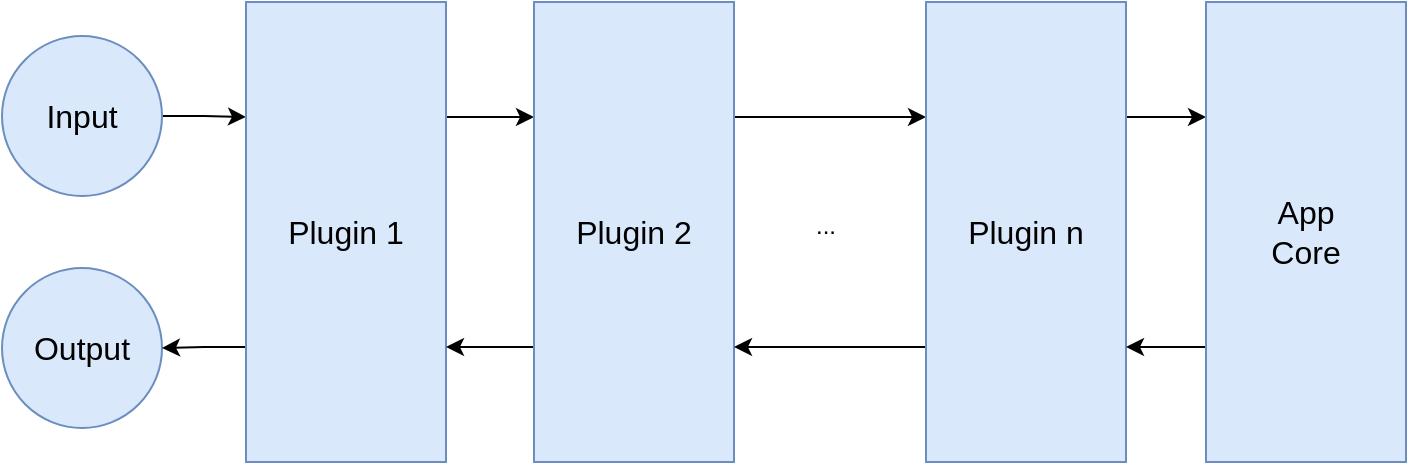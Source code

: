 <mxfile version="21.0.6" type="github"><diagram name="第 1 页" id="EXrj8rtqfjivyeg-g0pU"><mxGraphModel dx="1195" dy="690" grid="1" gridSize="10" guides="1" tooltips="1" connect="1" arrows="1" fold="1" page="1" pageScale="1" pageWidth="827" pageHeight="1169" math="0" shadow="0"><root><mxCell id="0"/><mxCell id="1" parent="0"/><mxCell id="PBQG2twXQarQJEHelfz2-12" style="edgeStyle=orthogonalEdgeStyle;rounded=0;orthogonalLoop=1;jettySize=auto;html=1;exitX=1;exitY=0.5;exitDx=0;exitDy=0;entryX=0;entryY=0.25;entryDx=0;entryDy=0;" edge="1" parent="1" source="RXq6DhyDcQf7bVximnme-1" target="RXq6DhyDcQf7bVximnme-3"><mxGeometry relative="1" as="geometry"/></mxCell><mxCell id="RXq6DhyDcQf7bVximnme-1" value="Input" style="ellipse;whiteSpace=wrap;html=1;aspect=fixed;fontSize=16;fillColor=#dae8fc;strokeColor=#6c8ebf;" parent="1" vertex="1"><mxGeometry x="48" y="287" width="80" height="80" as="geometry"/></mxCell><mxCell id="RXq6DhyDcQf7bVximnme-2" value="Output" style="ellipse;whiteSpace=wrap;html=1;aspect=fixed;fontSize=16;fillColor=#dae8fc;strokeColor=#6c8ebf;" parent="1" vertex="1"><mxGeometry x="48" y="403" width="80" height="80" as="geometry"/></mxCell><mxCell id="PBQG2twXQarQJEHelfz2-5" style="edgeStyle=orthogonalEdgeStyle;rounded=0;orthogonalLoop=1;jettySize=auto;html=1;exitX=1;exitY=0.25;exitDx=0;exitDy=0;entryX=0;entryY=0.25;entryDx=0;entryDy=0;" edge="1" parent="1" source="RXq6DhyDcQf7bVximnme-3" target="PBQG2twXQarQJEHelfz2-1"><mxGeometry relative="1" as="geometry"/></mxCell><mxCell id="PBQG2twXQarQJEHelfz2-11" style="edgeStyle=orthogonalEdgeStyle;rounded=0;orthogonalLoop=1;jettySize=auto;html=1;exitX=0;exitY=0.75;exitDx=0;exitDy=0;entryX=1;entryY=0.5;entryDx=0;entryDy=0;" edge="1" parent="1" source="RXq6DhyDcQf7bVximnme-3" target="RXq6DhyDcQf7bVximnme-2"><mxGeometry relative="1" as="geometry"/></mxCell><mxCell id="RXq6DhyDcQf7bVximnme-3" value="Plugin 1" style="rounded=0;whiteSpace=wrap;html=1;fontSize=16;fillColor=#dae8fc;strokeColor=#6c8ebf;" parent="1" vertex="1"><mxGeometry x="170" y="270" width="100" height="230" as="geometry"/></mxCell><mxCell id="PBQG2twXQarQJEHelfz2-6" style="edgeStyle=orthogonalEdgeStyle;rounded=0;orthogonalLoop=1;jettySize=auto;html=1;exitX=1;exitY=0.25;exitDx=0;exitDy=0;entryX=0;entryY=0.25;entryDx=0;entryDy=0;" edge="1" parent="1" source="PBQG2twXQarQJEHelfz2-1" target="PBQG2twXQarQJEHelfz2-2"><mxGeometry relative="1" as="geometry"/></mxCell><mxCell id="PBQG2twXQarQJEHelfz2-10" style="edgeStyle=orthogonalEdgeStyle;rounded=0;orthogonalLoop=1;jettySize=auto;html=1;exitX=0;exitY=0.75;exitDx=0;exitDy=0;entryX=1;entryY=0.75;entryDx=0;entryDy=0;" edge="1" parent="1" source="PBQG2twXQarQJEHelfz2-1" target="RXq6DhyDcQf7bVximnme-3"><mxGeometry relative="1" as="geometry"/></mxCell><mxCell id="PBQG2twXQarQJEHelfz2-1" value="Plugin 2" style="rounded=0;whiteSpace=wrap;html=1;fontSize=16;fillColor=#dae8fc;strokeColor=#6c8ebf;" vertex="1" parent="1"><mxGeometry x="314" y="270" width="100" height="230" as="geometry"/></mxCell><mxCell id="PBQG2twXQarQJEHelfz2-7" style="edgeStyle=orthogonalEdgeStyle;rounded=0;orthogonalLoop=1;jettySize=auto;html=1;exitX=1;exitY=0.25;exitDx=0;exitDy=0;entryX=0;entryY=0.25;entryDx=0;entryDy=0;" edge="1" parent="1" source="PBQG2twXQarQJEHelfz2-2" target="PBQG2twXQarQJEHelfz2-3"><mxGeometry relative="1" as="geometry"/></mxCell><mxCell id="PBQG2twXQarQJEHelfz2-9" style="edgeStyle=orthogonalEdgeStyle;rounded=0;orthogonalLoop=1;jettySize=auto;html=1;exitX=0;exitY=0.75;exitDx=0;exitDy=0;entryX=1;entryY=0.75;entryDx=0;entryDy=0;" edge="1" parent="1" source="PBQG2twXQarQJEHelfz2-2" target="PBQG2twXQarQJEHelfz2-1"><mxGeometry relative="1" as="geometry"/></mxCell><mxCell id="PBQG2twXQarQJEHelfz2-2" value="Plugin n" style="rounded=0;whiteSpace=wrap;html=1;fontSize=16;fillColor=#dae8fc;strokeColor=#6c8ebf;" vertex="1" parent="1"><mxGeometry x="510" y="270" width="100" height="230" as="geometry"/></mxCell><mxCell id="PBQG2twXQarQJEHelfz2-8" style="edgeStyle=orthogonalEdgeStyle;rounded=0;orthogonalLoop=1;jettySize=auto;html=1;exitX=0;exitY=0.75;exitDx=0;exitDy=0;entryX=1;entryY=0.75;entryDx=0;entryDy=0;" edge="1" parent="1" source="PBQG2twXQarQJEHelfz2-3" target="PBQG2twXQarQJEHelfz2-2"><mxGeometry relative="1" as="geometry"/></mxCell><mxCell id="PBQG2twXQarQJEHelfz2-3" value="App&lt;br&gt;Core" style="rounded=0;whiteSpace=wrap;html=1;fontSize=16;fillColor=#dae8fc;strokeColor=#6c8ebf;" vertex="1" parent="1"><mxGeometry x="650" y="270" width="100" height="230" as="geometry"/></mxCell><mxCell id="PBQG2twXQarQJEHelfz2-13" value="..." style="text;html=1;strokeColor=none;fillColor=none;align=center;verticalAlign=middle;whiteSpace=wrap;rounded=0;" vertex="1" parent="1"><mxGeometry x="430" y="367" width="60" height="30" as="geometry"/></mxCell></root></mxGraphModel></diagram></mxfile>